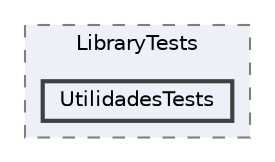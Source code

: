 digraph "/home/snowiemischief/projects/programacion2/pii_2022_2_equipo_21/test/LibraryTests/UtilidadesTests"
{
 // INTERACTIVE_SVG=YES
 // LATEX_PDF_SIZE
  bgcolor="transparent";
  edge [fontname=Helvetica,fontsize=10,labelfontname=Helvetica,labelfontsize=10];
  node [fontname=Helvetica,fontsize=10,shape=box,height=0.2,width=0.4];
  compound=true
  subgraph clusterdir_6c8e1213d96547949c4ad1dee757a549 {
    graph [ bgcolor="#edf0f7", pencolor="grey50", label="LibraryTests", fontname=Helvetica,fontsize=10 style="filled,dashed", URL="dir_6c8e1213d96547949c4ad1dee757a549.html",tooltip=""]
  dir_4d6ff3f392fbe4f4eb63d4645ed90cd1 [label="UtilidadesTests", fillcolor="#edf0f7", color="grey25", style="filled,bold", URL="dir_4d6ff3f392fbe4f4eb63d4645ed90cd1.html",tooltip=""];
  }
}
